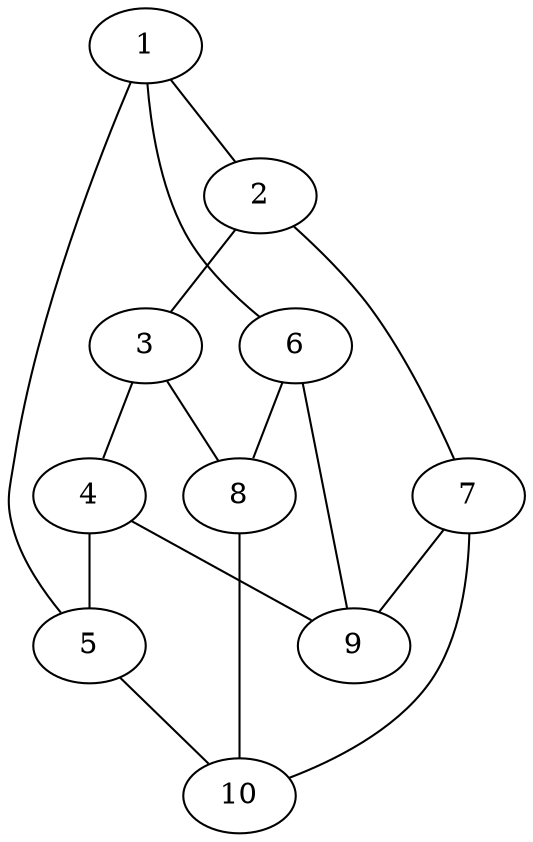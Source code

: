 graph{
1 -- 2
1 -- 5
1 -- 6
2 -- 3
2 -- 7
3 -- 4
3 -- 8
4 -- 5
4 -- 9
5 -- 10
6 -- 8
6 -- 9
7 -- 9
7 -- 10
8 -- 10
}
